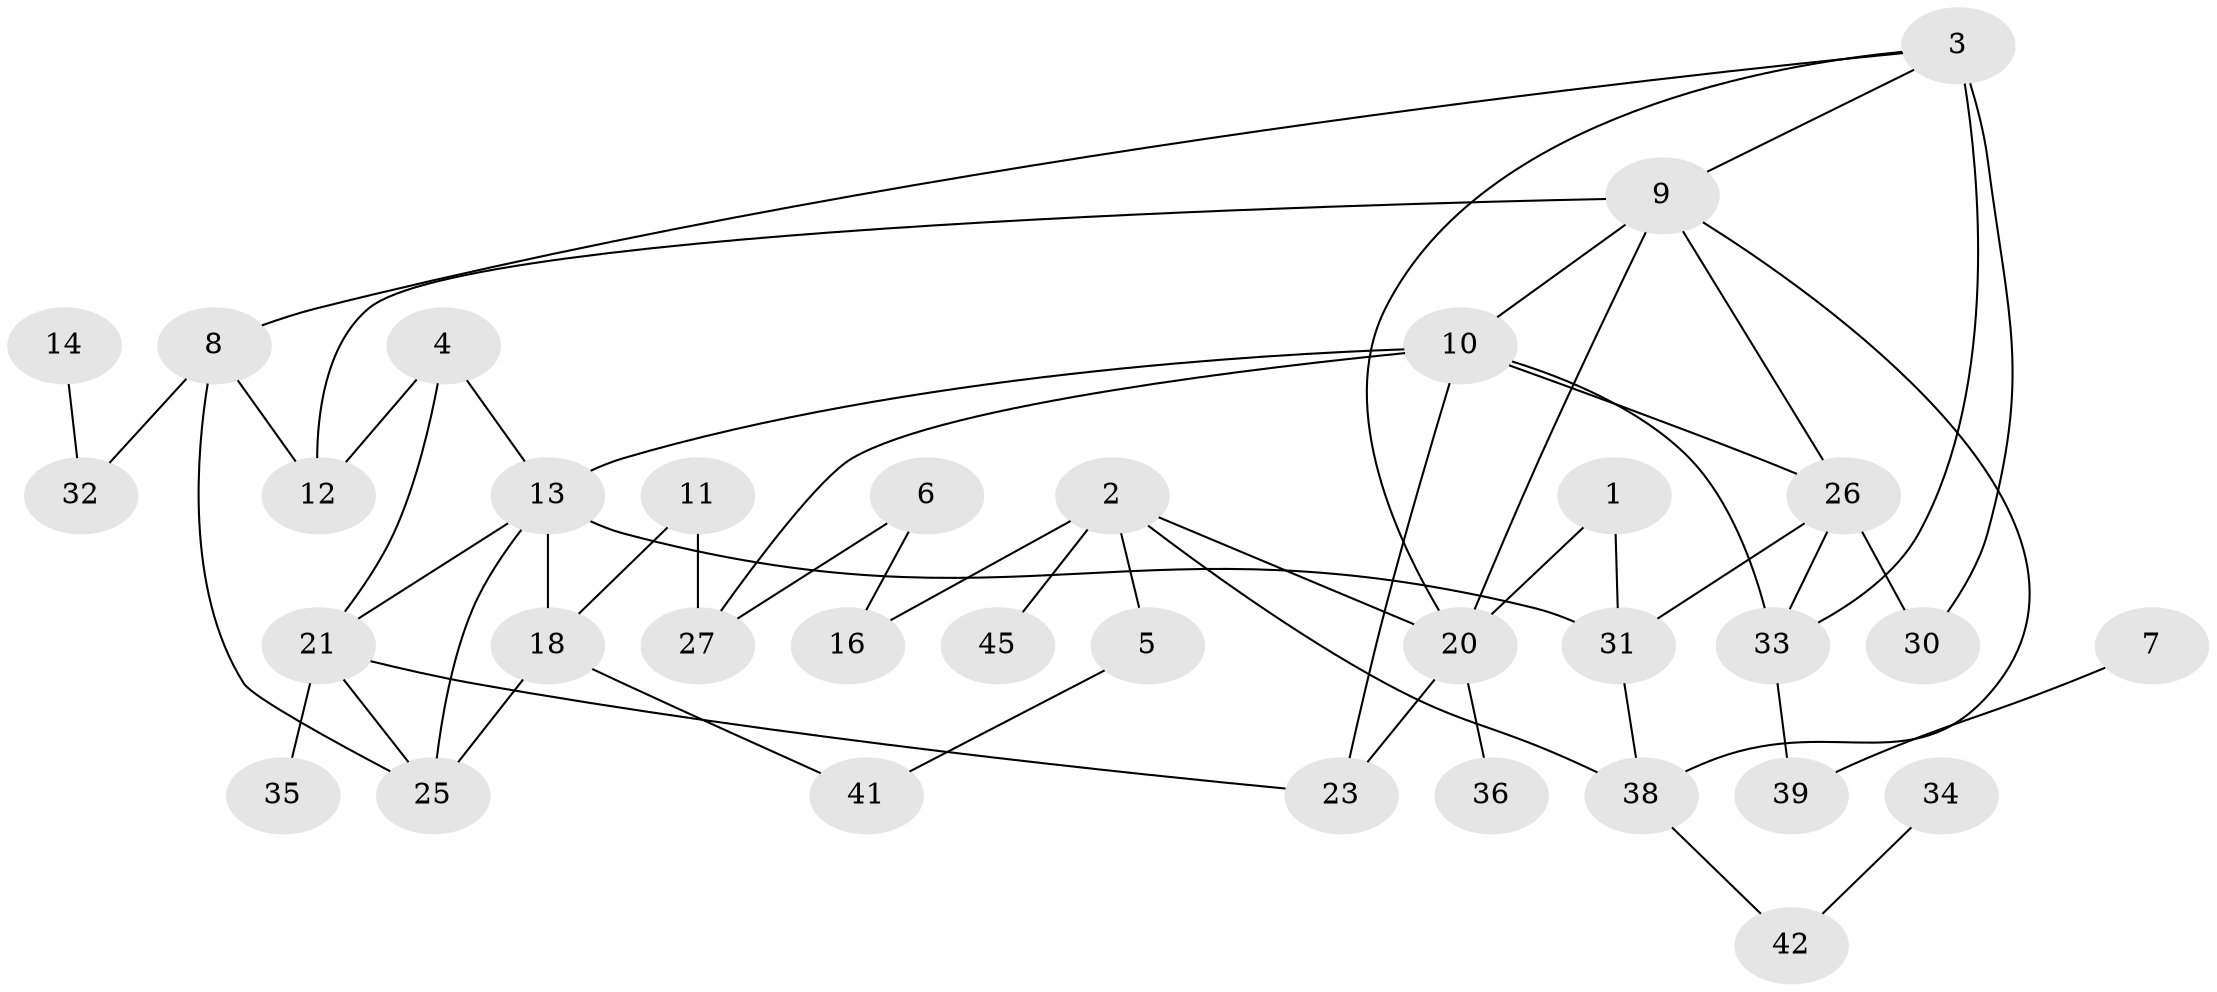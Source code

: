 // original degree distribution, {2: 0.25842696629213485, 1: 0.2808988764044944, 4: 0.15730337078651685, 3: 0.15730337078651685, 0: 0.0898876404494382, 7: 0.02247191011235955, 5: 0.033707865168539325}
// Generated by graph-tools (version 1.1) at 2025/33/03/09/25 02:33:58]
// undirected, 34 vertices, 53 edges
graph export_dot {
graph [start="1"]
  node [color=gray90,style=filled];
  1;
  2;
  3;
  4;
  5;
  6;
  7;
  8;
  9;
  10;
  11;
  12;
  13;
  14;
  16;
  18;
  20;
  21;
  23;
  25;
  26;
  27;
  30;
  31;
  32;
  33;
  34;
  35;
  36;
  38;
  39;
  41;
  42;
  45;
  1 -- 20 [weight=1.0];
  1 -- 31 [weight=1.0];
  2 -- 5 [weight=1.0];
  2 -- 16 [weight=2.0];
  2 -- 20 [weight=1.0];
  2 -- 38 [weight=1.0];
  2 -- 45 [weight=1.0];
  3 -- 8 [weight=1.0];
  3 -- 9 [weight=1.0];
  3 -- 20 [weight=1.0];
  3 -- 30 [weight=3.0];
  3 -- 33 [weight=1.0];
  4 -- 12 [weight=1.0];
  4 -- 13 [weight=1.0];
  4 -- 21 [weight=1.0];
  5 -- 41 [weight=1.0];
  6 -- 16 [weight=1.0];
  6 -- 27 [weight=1.0];
  7 -- 39 [weight=1.0];
  8 -- 12 [weight=1.0];
  8 -- 25 [weight=1.0];
  8 -- 32 [weight=1.0];
  9 -- 10 [weight=1.0];
  9 -- 12 [weight=1.0];
  9 -- 20 [weight=1.0];
  9 -- 26 [weight=1.0];
  9 -- 38 [weight=1.0];
  10 -- 13 [weight=1.0];
  10 -- 23 [weight=3.0];
  10 -- 26 [weight=1.0];
  10 -- 27 [weight=1.0];
  10 -- 33 [weight=1.0];
  11 -- 18 [weight=1.0];
  11 -- 27 [weight=1.0];
  13 -- 18 [weight=1.0];
  13 -- 21 [weight=1.0];
  13 -- 25 [weight=1.0];
  13 -- 31 [weight=1.0];
  14 -- 32 [weight=1.0];
  18 -- 25 [weight=1.0];
  18 -- 41 [weight=1.0];
  20 -- 23 [weight=1.0];
  20 -- 36 [weight=1.0];
  21 -- 23 [weight=1.0];
  21 -- 25 [weight=1.0];
  21 -- 35 [weight=1.0];
  26 -- 30 [weight=1.0];
  26 -- 31 [weight=1.0];
  26 -- 33 [weight=2.0];
  31 -- 38 [weight=1.0];
  33 -- 39 [weight=1.0];
  34 -- 42 [weight=1.0];
  38 -- 42 [weight=1.0];
}
